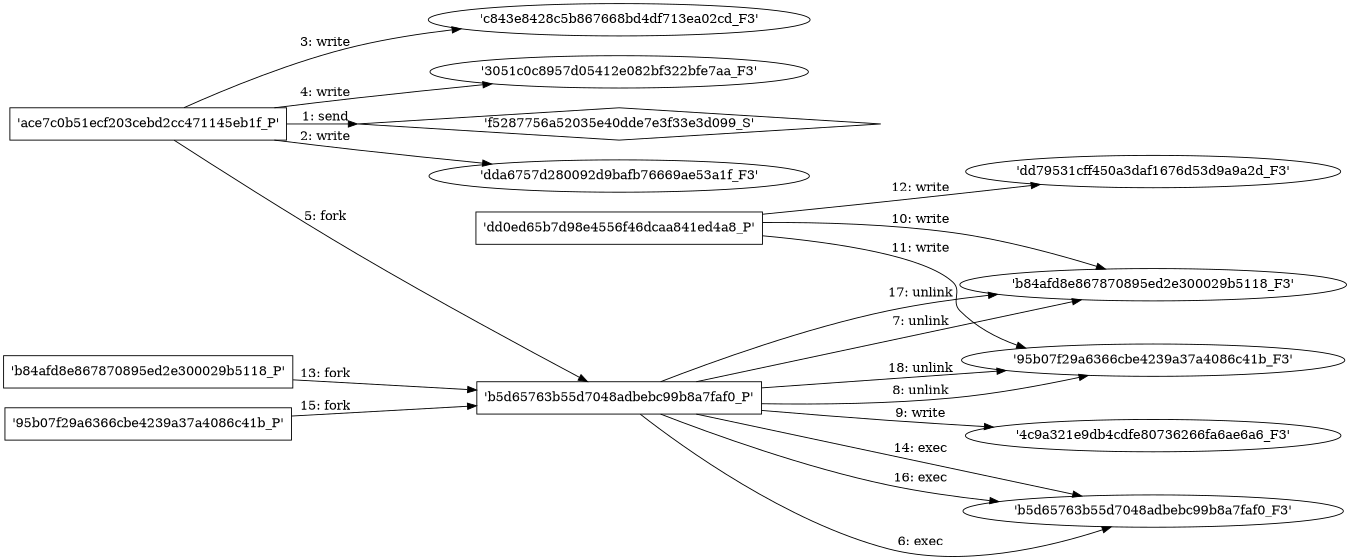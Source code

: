 digraph "D:\Learning\Paper\apt\基于CTI的攻击预警\Dataset\攻击图\ASGfromALLCTI\Nuclear Drops Tor Runs and Hides.dot" {
rankdir="LR"
size="9"
fixedsize="false"
splines="true"
nodesep=0.3
ranksep=0
fontsize=10
overlap="scalexy"
engine= "neato"
	"'f5287756a52035e40dde7e3f33e3d099_S'" [node_type=Socket shape=diamond]
	"'ace7c0b51ecf203cebd2cc471145eb1f_P'" [node_type=Process shape=box]
	"'ace7c0b51ecf203cebd2cc471145eb1f_P'" -> "'f5287756a52035e40dde7e3f33e3d099_S'" [label="1: send"]
	"'dda6757d280092d9bafb76669ae53a1f_F3'" [node_type=file shape=ellipse]
	"'ace7c0b51ecf203cebd2cc471145eb1f_P'" [node_type=Process shape=box]
	"'ace7c0b51ecf203cebd2cc471145eb1f_P'" -> "'dda6757d280092d9bafb76669ae53a1f_F3'" [label="2: write"]
	"'c843e8428c5b867668bd4df713ea02cd_F3'" [node_type=file shape=ellipse]
	"'ace7c0b51ecf203cebd2cc471145eb1f_P'" [node_type=Process shape=box]
	"'ace7c0b51ecf203cebd2cc471145eb1f_P'" -> "'c843e8428c5b867668bd4df713ea02cd_F3'" [label="3: write"]
	"'3051c0c8957d05412e082bf322bfe7aa_F3'" [node_type=file shape=ellipse]
	"'ace7c0b51ecf203cebd2cc471145eb1f_P'" [node_type=Process shape=box]
	"'ace7c0b51ecf203cebd2cc471145eb1f_P'" -> "'3051c0c8957d05412e082bf322bfe7aa_F3'" [label="4: write"]
	"'ace7c0b51ecf203cebd2cc471145eb1f_P'" [node_type=Process shape=box]
	"'b5d65763b55d7048adbebc99b8a7faf0_P'" [node_type=Process shape=box]
	"'ace7c0b51ecf203cebd2cc471145eb1f_P'" -> "'b5d65763b55d7048adbebc99b8a7faf0_P'" [label="5: fork"]
	"'b5d65763b55d7048adbebc99b8a7faf0_P'" [node_type=Process shape=box]
	"'b5d65763b55d7048adbebc99b8a7faf0_F3'" [node_type=File shape=ellipse]
	"'b5d65763b55d7048adbebc99b8a7faf0_P'" -> "'b5d65763b55d7048adbebc99b8a7faf0_F3'" [label="6: exec"]
	"'b84afd8e867870895ed2e300029b5118_F3'" [node_type=file shape=ellipse]
	"'b5d65763b55d7048adbebc99b8a7faf0_P'" [node_type=Process shape=box]
	"'b5d65763b55d7048adbebc99b8a7faf0_P'" -> "'b84afd8e867870895ed2e300029b5118_F3'" [label="7: unlink"]
	"'95b07f29a6366cbe4239a37a4086c41b_F3'" [node_type=file shape=ellipse]
	"'b5d65763b55d7048adbebc99b8a7faf0_P'" [node_type=Process shape=box]
	"'b5d65763b55d7048adbebc99b8a7faf0_P'" -> "'95b07f29a6366cbe4239a37a4086c41b_F3'" [label="8: unlink"]
	"'4c9a321e9db4cdfe80736266fa6ae6a6_F3'" [node_type=file shape=ellipse]
	"'b5d65763b55d7048adbebc99b8a7faf0_P'" [node_type=Process shape=box]
	"'b5d65763b55d7048adbebc99b8a7faf0_P'" -> "'4c9a321e9db4cdfe80736266fa6ae6a6_F3'" [label="9: write"]
	"'b84afd8e867870895ed2e300029b5118_F3'" [node_type=file shape=ellipse]
	"'dd0ed65b7d98e4556f46dcaa841ed4a8_P'" [node_type=Process shape=box]
	"'dd0ed65b7d98e4556f46dcaa841ed4a8_P'" -> "'b84afd8e867870895ed2e300029b5118_F3'" [label="10: write"]
	"'95b07f29a6366cbe4239a37a4086c41b_F3'" [node_type=file shape=ellipse]
	"'dd0ed65b7d98e4556f46dcaa841ed4a8_P'" [node_type=Process shape=box]
	"'dd0ed65b7d98e4556f46dcaa841ed4a8_P'" -> "'95b07f29a6366cbe4239a37a4086c41b_F3'" [label="11: write"]
	"'dd79531cff450a3daf1676d53d9a9a2d_F3'" [node_type=file shape=ellipse]
	"'dd0ed65b7d98e4556f46dcaa841ed4a8_P'" [node_type=Process shape=box]
	"'dd0ed65b7d98e4556f46dcaa841ed4a8_P'" -> "'dd79531cff450a3daf1676d53d9a9a2d_F3'" [label="12: write"]
	"'b84afd8e867870895ed2e300029b5118_P'" [node_type=Process shape=box]
	"'b5d65763b55d7048adbebc99b8a7faf0_P'" [node_type=Process shape=box]
	"'b84afd8e867870895ed2e300029b5118_P'" -> "'b5d65763b55d7048adbebc99b8a7faf0_P'" [label="13: fork"]
	"'b5d65763b55d7048adbebc99b8a7faf0_P'" [node_type=Process shape=box]
	"'b5d65763b55d7048adbebc99b8a7faf0_F3'" [node_type=File shape=ellipse]
	"'b5d65763b55d7048adbebc99b8a7faf0_P'" -> "'b5d65763b55d7048adbebc99b8a7faf0_F3'" [label="14: exec"]
	"'95b07f29a6366cbe4239a37a4086c41b_P'" [node_type=Process shape=box]
	"'b5d65763b55d7048adbebc99b8a7faf0_P'" [node_type=Process shape=box]
	"'95b07f29a6366cbe4239a37a4086c41b_P'" -> "'b5d65763b55d7048adbebc99b8a7faf0_P'" [label="15: fork"]
	"'b5d65763b55d7048adbebc99b8a7faf0_P'" [node_type=Process shape=box]
	"'b5d65763b55d7048adbebc99b8a7faf0_F3'" [node_type=File shape=ellipse]
	"'b5d65763b55d7048adbebc99b8a7faf0_P'" -> "'b5d65763b55d7048adbebc99b8a7faf0_F3'" [label="16: exec"]
	"'b84afd8e867870895ed2e300029b5118_F3'" [node_type=file shape=ellipse]
	"'b5d65763b55d7048adbebc99b8a7faf0_P'" [node_type=Process shape=box]
	"'b5d65763b55d7048adbebc99b8a7faf0_P'" -> "'b84afd8e867870895ed2e300029b5118_F3'" [label="17: unlink"]
	"'95b07f29a6366cbe4239a37a4086c41b_F3'" [node_type=file shape=ellipse]
	"'b5d65763b55d7048adbebc99b8a7faf0_P'" [node_type=Process shape=box]
	"'b5d65763b55d7048adbebc99b8a7faf0_P'" -> "'95b07f29a6366cbe4239a37a4086c41b_F3'" [label="18: unlink"]
}
